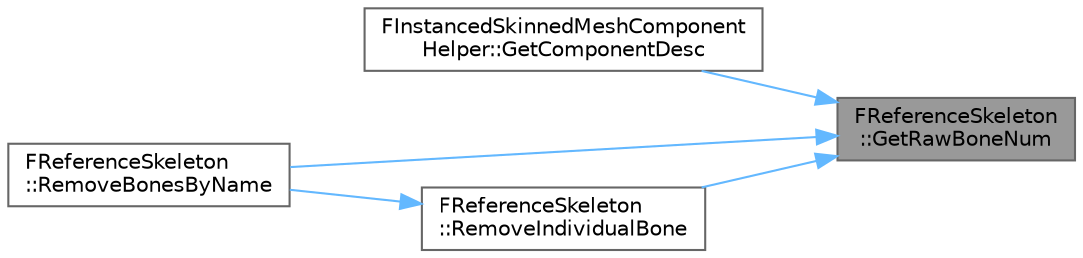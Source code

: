 digraph "FReferenceSkeleton::GetRawBoneNum"
{
 // INTERACTIVE_SVG=YES
 // LATEX_PDF_SIZE
  bgcolor="transparent";
  edge [fontname=Helvetica,fontsize=10,labelfontname=Helvetica,labelfontsize=10];
  node [fontname=Helvetica,fontsize=10,shape=box,height=0.2,width=0.4];
  rankdir="RL";
  Node1 [id="Node000001",label="FReferenceSkeleton\l::GetRawBoneNum",height=0.2,width=0.4,color="gray40", fillcolor="grey60", style="filled", fontcolor="black",tooltip="Returns number of raw bones in Skeleton."];
  Node1 -> Node2 [id="edge1_Node000001_Node000002",dir="back",color="steelblue1",style="solid",tooltip=" "];
  Node2 [id="Node000002",label="FInstancedSkinnedMeshComponent\lHelper::GetComponentDesc",height=0.2,width=0.4,color="grey40", fillcolor="white", style="filled",URL="$db/dc5/classFInstancedSkinnedMeshComponentHelper.html#aaad5138ef2af301fa146323c0f09b15b",tooltip=" "];
  Node1 -> Node3 [id="edge2_Node000001_Node000003",dir="back",color="steelblue1",style="solid",tooltip=" "];
  Node3 [id="Node000003",label="FReferenceSkeleton\l::RemoveBonesByName",height=0.2,width=0.4,color="grey40", fillcolor="white", style="filled",URL="$d4/d8d/structFReferenceSkeleton.html#aa40f4faf657de6b7ab279846b6c1f598",tooltip="Removes the supplied bones from the skeleton, unless they have children that aren't also going to be ..."];
  Node1 -> Node4 [id="edge3_Node000001_Node000004",dir="back",color="steelblue1",style="solid",tooltip=" "];
  Node4 [id="Node000004",label="FReferenceSkeleton\l::RemoveIndividualBone",height=0.2,width=0.4,color="grey40", fillcolor="white", style="filled",URL="$d4/d8d/structFReferenceSkeleton.html#adafd2b87f8e4c8750b054cd7576ec09f",tooltip="Removes the specified bone, so long as it has no children."];
  Node4 -> Node3 [id="edge4_Node000004_Node000003",dir="back",color="steelblue1",style="solid",tooltip=" "];
}
